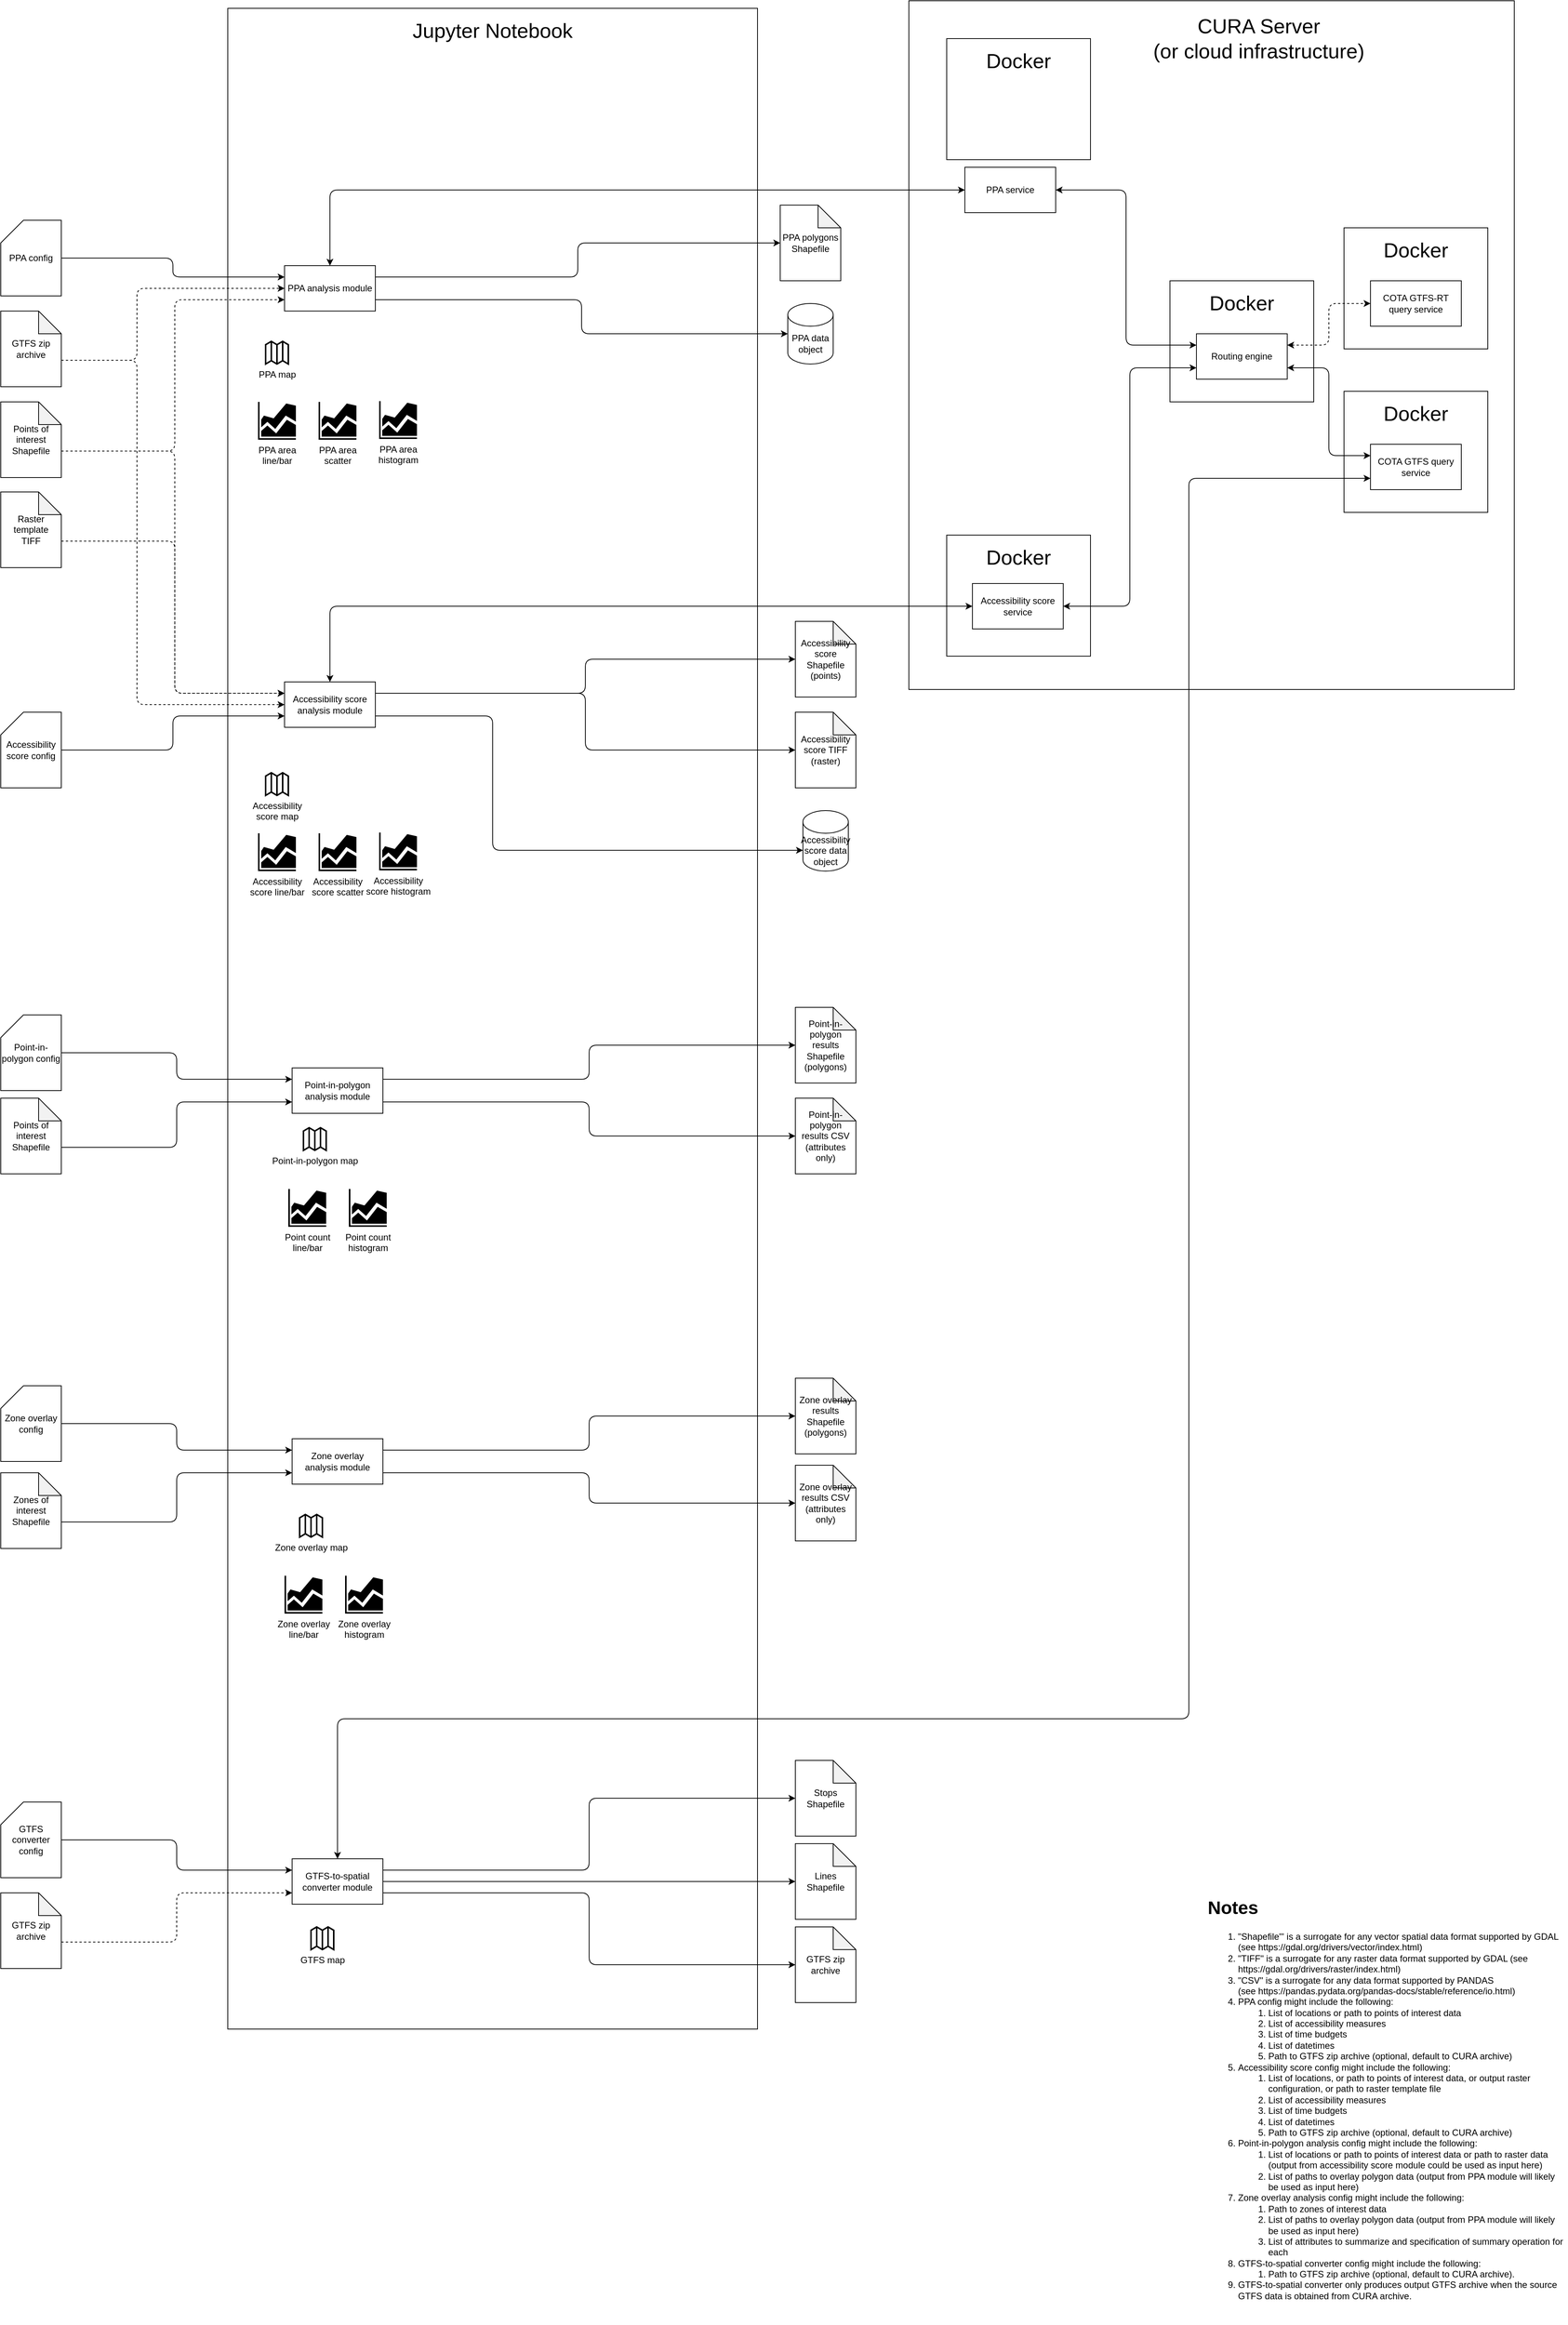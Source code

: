 <mxfile version="15.2.7" type="device"><diagram id="Q9hKuincVtC86CEMAV-l" name="Page-1"><mxGraphModel dx="14220" dy="11820" grid="1" gridSize="10" guides="1" tooltips="1" connect="1" arrows="1" fold="1" page="1" pageScale="1" pageWidth="2400" pageHeight="3600" math="0" shadow="0"><root><mxCell id="0"/><mxCell id="1" parent="0"/><mxCell id="cXjC8-rVtWkjRj0jH15W-128" value="Context" parent="0"/><mxCell id="cXjC8-rVtWkjRj0jH15W-130" value="" style="rounded=0;whiteSpace=wrap;html=1;strokeColor=#000000;fillColor=#FFFFFF;" vertex="1" parent="cXjC8-rVtWkjRj0jH15W-128"><mxGeometry x="1390" y="-3200" width="800" height="910" as="geometry"/></mxCell><mxCell id="cXjC8-rVtWkjRj0jH15W-131" value="CURA Server &lt;br&gt;(or cloud infrastructure)" style="text;html=1;strokeColor=none;fillColor=none;align=center;verticalAlign=middle;whiteSpace=wrap;rounded=0;fontSize=27;" vertex="1" parent="cXjC8-rVtWkjRj0jH15W-128"><mxGeometry x="1670" y="-3160" width="365" height="20" as="geometry"/></mxCell><mxCell id="cXjC8-rVtWkjRj0jH15W-132" value="" style="rounded=0;whiteSpace=wrap;html=1;strokeColor=#000000;fillColor=#FFFFFF;" vertex="1" parent="cXjC8-rVtWkjRj0jH15W-128"><mxGeometry x="1440" y="-3150" width="190" height="160" as="geometry"/></mxCell><mxCell id="cXjC8-rVtWkjRj0jH15W-133" value="Docker" style="text;html=1;strokeColor=none;fillColor=none;align=center;verticalAlign=middle;whiteSpace=wrap;rounded=0;fontSize=27;" vertex="1" parent="cXjC8-rVtWkjRj0jH15W-128"><mxGeometry x="1485" y="-3130" width="100" height="20" as="geometry"/></mxCell><mxCell id="cXjC8-rVtWkjRj0jH15W-134" value="" style="rounded=0;whiteSpace=wrap;html=1;strokeColor=#000000;fillColor=#FFFFFF;" vertex="1" parent="cXjC8-rVtWkjRj0jH15W-128"><mxGeometry x="490" y="-3190" width="700" height="2670" as="geometry"/></mxCell><mxCell id="cXjC8-rVtWkjRj0jH15W-135" value="Jupyter Notebook" style="text;html=1;strokeColor=none;fillColor=none;align=center;verticalAlign=middle;whiteSpace=wrap;rounded=0;fontSize=27;" vertex="1" parent="cXjC8-rVtWkjRj0jH15W-128"><mxGeometry x="715" y="-3170" width="250" height="20" as="geometry"/></mxCell><mxCell id="cXjC8-rVtWkjRj0jH15W-136" value="" style="rounded=0;whiteSpace=wrap;html=1;strokeColor=#000000;fillColor=#FFFFFF;" vertex="1" parent="cXjC8-rVtWkjRj0jH15W-128"><mxGeometry x="1965" y="-2684" width="190" height="160" as="geometry"/></mxCell><mxCell id="cXjC8-rVtWkjRj0jH15W-137" value="Docker" style="text;html=1;strokeColor=none;fillColor=none;align=center;verticalAlign=middle;whiteSpace=wrap;rounded=0;fontSize=27;" vertex="1" parent="cXjC8-rVtWkjRj0jH15W-128"><mxGeometry x="2010" y="-2664" width="100" height="20" as="geometry"/></mxCell><mxCell id="cXjC8-rVtWkjRj0jH15W-138" value="" style="rounded=0;whiteSpace=wrap;html=1;strokeColor=#000000;fillColor=#FFFFFF;" vertex="1" parent="cXjC8-rVtWkjRj0jH15W-128"><mxGeometry x="1965" y="-2900" width="190" height="160" as="geometry"/></mxCell><mxCell id="cXjC8-rVtWkjRj0jH15W-139" value="Docker" style="text;html=1;strokeColor=none;fillColor=none;align=center;verticalAlign=middle;whiteSpace=wrap;rounded=0;fontSize=27;" vertex="1" parent="cXjC8-rVtWkjRj0jH15W-128"><mxGeometry x="2010" y="-2880" width="100" height="20" as="geometry"/></mxCell><mxCell id="cXjC8-rVtWkjRj0jH15W-140" value="" style="rounded=0;whiteSpace=wrap;html=1;strokeColor=#000000;fillColor=#FFFFFF;" vertex="1" parent="cXjC8-rVtWkjRj0jH15W-128"><mxGeometry x="1735" y="-2830" width="190" height="160" as="geometry"/></mxCell><mxCell id="cXjC8-rVtWkjRj0jH15W-141" value="Docker" style="text;html=1;strokeColor=none;fillColor=none;align=center;verticalAlign=middle;whiteSpace=wrap;rounded=0;fontSize=27;" vertex="1" parent="cXjC8-rVtWkjRj0jH15W-128"><mxGeometry x="1780" y="-2810" width="100" height="20" as="geometry"/></mxCell><mxCell id="cXjC8-rVtWkjRj0jH15W-142" value="" style="rounded=0;whiteSpace=wrap;html=1;strokeColor=#000000;fillColor=#FFFFFF;" vertex="1" parent="cXjC8-rVtWkjRj0jH15W-128"><mxGeometry x="1440" y="-2494" width="190" height="160" as="geometry"/></mxCell><mxCell id="cXjC8-rVtWkjRj0jH15W-143" value="Docker" style="text;html=1;strokeColor=none;fillColor=none;align=center;verticalAlign=middle;whiteSpace=wrap;rounded=0;fontSize=27;" vertex="1" parent="cXjC8-rVtWkjRj0jH15W-128"><mxGeometry x="1485" y="-2474" width="100" height="20" as="geometry"/></mxCell><mxCell id="cXjC8-rVtWkjRj0jH15W-129" value="Function" parent="0"/><mxCell id="cXjC8-rVtWkjRj0jH15W-144" value="Accessibility score service" style="rounded=0;whiteSpace=wrap;html=1;" vertex="1" parent="cXjC8-rVtWkjRj0jH15W-129"><mxGeometry x="1474" y="-2430" width="120" height="60" as="geometry"/></mxCell><mxCell id="cXjC8-rVtWkjRj0jH15W-145" value="PPA service" style="rounded=0;whiteSpace=wrap;html=1;" vertex="1" parent="cXjC8-rVtWkjRj0jH15W-129"><mxGeometry x="1464" y="-2980" width="120" height="60" as="geometry"/></mxCell><mxCell id="cXjC8-rVtWkjRj0jH15W-146" value="Routing engine" style="rounded=0;whiteSpace=wrap;html=1;" vertex="1" parent="cXjC8-rVtWkjRj0jH15W-129"><mxGeometry x="1770" y="-2760" width="120" height="60" as="geometry"/></mxCell><mxCell id="cXjC8-rVtWkjRj0jH15W-147" value="Accessibility score analysis module" style="rounded=0;whiteSpace=wrap;html=1;" vertex="1" parent="cXjC8-rVtWkjRj0jH15W-129"><mxGeometry x="565" y="-2300" width="120" height="60" as="geometry"/></mxCell><mxCell id="cXjC8-rVtWkjRj0jH15W-148" value="PPA analysis module" style="rounded=0;whiteSpace=wrap;html=1;" vertex="1" parent="cXjC8-rVtWkjRj0jH15W-129"><mxGeometry x="565" y="-2850" width="120" height="60" as="geometry"/></mxCell><mxCell id="cXjC8-rVtWkjRj0jH15W-149" value="Point-in-polygon analysis module" style="rounded=0;whiteSpace=wrap;html=1;" vertex="1" parent="cXjC8-rVtWkjRj0jH15W-129"><mxGeometry x="575" y="-1790" width="120" height="60" as="geometry"/></mxCell><mxCell id="cXjC8-rVtWkjRj0jH15W-150" value="GTFS-to-spatial converter module" style="rounded=0;whiteSpace=wrap;html=1;" vertex="1" parent="cXjC8-rVtWkjRj0jH15W-129"><mxGeometry x="575" y="-745" width="120" height="60" as="geometry"/></mxCell><mxCell id="cXjC8-rVtWkjRj0jH15W-151" value="GTFS zip archive" style="shape=note;whiteSpace=wrap;html=1;backgroundOutline=1;darkOpacity=0.05;" vertex="1" parent="cXjC8-rVtWkjRj0jH15W-129"><mxGeometry x="190" y="-2790" width="80" height="100" as="geometry"/></mxCell><mxCell id="cXjC8-rVtWkjRj0jH15W-152" value="Points of interest&lt;br&gt;Shapefile" style="shape=note;whiteSpace=wrap;html=1;backgroundOutline=1;darkOpacity=0.05;" vertex="1" parent="cXjC8-rVtWkjRj0jH15W-129"><mxGeometry x="190" y="-2670" width="80" height="100" as="geometry"/></mxCell><mxCell id="cXjC8-rVtWkjRj0jH15W-153" value="Stops Shapefile" style="shape=note;whiteSpace=wrap;html=1;backgroundOutline=1;darkOpacity=0.05;" vertex="1" parent="cXjC8-rVtWkjRj0jH15W-129"><mxGeometry x="1240" y="-875" width="80" height="100" as="geometry"/></mxCell><mxCell id="cXjC8-rVtWkjRj0jH15W-154" value="Lines Shapefile" style="shape=note;whiteSpace=wrap;html=1;backgroundOutline=1;darkOpacity=0.05;" vertex="1" parent="cXjC8-rVtWkjRj0jH15W-129"><mxGeometry x="1240" y="-765" width="80" height="100" as="geometry"/></mxCell><mxCell id="cXjC8-rVtWkjRj0jH15W-155" value="PPA polygons&lt;br&gt;Shapefile" style="shape=note;whiteSpace=wrap;html=1;backgroundOutline=1;darkOpacity=0.05;" vertex="1" parent="cXjC8-rVtWkjRj0jH15W-129"><mxGeometry x="1220" y="-2930" width="80" height="100" as="geometry"/></mxCell><mxCell id="cXjC8-rVtWkjRj0jH15W-156" value="Accessibility score Shapefile&lt;br&gt;(points)" style="shape=note;whiteSpace=wrap;html=1;backgroundOutline=1;darkOpacity=0.05;" vertex="1" parent="cXjC8-rVtWkjRj0jH15W-129"><mxGeometry x="1240" y="-2380" width="80" height="100" as="geometry"/></mxCell><mxCell id="cXjC8-rVtWkjRj0jH15W-157" value="Accessibility score TIFF&lt;br&gt;(raster)" style="shape=note;whiteSpace=wrap;html=1;backgroundOutline=1;darkOpacity=0.05;" vertex="1" parent="cXjC8-rVtWkjRj0jH15W-129"><mxGeometry x="1240" y="-2260" width="80" height="100" as="geometry"/></mxCell><mxCell id="cXjC8-rVtWkjRj0jH15W-159" value="Point-in-polygon results Shapefile (polygons)" style="shape=note;whiteSpace=wrap;html=1;backgroundOutline=1;darkOpacity=0.05;" vertex="1" parent="cXjC8-rVtWkjRj0jH15W-129"><mxGeometry x="1240" y="-1870" width="80" height="100" as="geometry"/></mxCell><mxCell id="cXjC8-rVtWkjRj0jH15W-160" value="Point-in-polygon results CSV&lt;br&gt;(attributes only)" style="shape=note;whiteSpace=wrap;html=1;backgroundOutline=1;darkOpacity=0.05;" vertex="1" parent="cXjC8-rVtWkjRj0jH15W-129"><mxGeometry x="1240" y="-1750" width="80" height="100" as="geometry"/></mxCell><mxCell id="cXjC8-rVtWkjRj0jH15W-161" value="GTFS zip archive" style="shape=note;whiteSpace=wrap;html=1;backgroundOutline=1;darkOpacity=0.05;" vertex="1" parent="cXjC8-rVtWkjRj0jH15W-129"><mxGeometry x="1240" y="-655" width="80" height="100" as="geometry"/></mxCell><mxCell id="cXjC8-rVtWkjRj0jH15W-162" value="PPA area &lt;br&gt;line/bar" style="sketch=0;aspect=fixed;pointerEvents=1;shadow=0;dashed=0;html=1;strokeColor=none;labelPosition=center;verticalLabelPosition=bottom;verticalAlign=top;align=center;fillColor=#000000;shape=mxgraph.mscae.general.graph" vertex="1" parent="cXjC8-rVtWkjRj0jH15W-129"><mxGeometry x="530" y="-2670" width="50" height="50" as="geometry"/></mxCell><mxCell id="cXjC8-rVtWkjRj0jH15W-163" value="PPA map" style="html=1;verticalLabelPosition=bottom;align=center;labelBackgroundColor=#ffffff;verticalAlign=top;strokeWidth=2;strokeColor=#000000;shadow=0;dashed=0;shape=mxgraph.ios7.icons.map;fillColor=#FFFFFF;" vertex="1" parent="cXjC8-rVtWkjRj0jH15W-129"><mxGeometry x="540" y="-2750" width="30" height="30" as="geometry"/></mxCell><mxCell id="cXjC8-rVtWkjRj0jH15W-164" value="Accessibility &lt;br&gt;score map" style="html=1;verticalLabelPosition=bottom;align=center;labelBackgroundColor=#ffffff;verticalAlign=top;strokeWidth=2;strokeColor=#000000;shadow=0;dashed=0;shape=mxgraph.ios7.icons.map;fillColor=#FFFFFF;" vertex="1" parent="cXjC8-rVtWkjRj0jH15W-129"><mxGeometry x="540" y="-2180" width="30" height="30" as="geometry"/></mxCell><mxCell id="cXjC8-rVtWkjRj0jH15W-165" value="PPA config" style="shape=card;whiteSpace=wrap;html=1;strokeColor=#000000;fillColor=#FFFFFF;" vertex="1" parent="cXjC8-rVtWkjRj0jH15W-129"><mxGeometry x="190" y="-2910" width="80" height="100" as="geometry"/></mxCell><mxCell id="cXjC8-rVtWkjRj0jH15W-166" value="Point-in-polygon config" style="shape=card;whiteSpace=wrap;html=1;strokeColor=#000000;fillColor=#FFFFFF;" vertex="1" parent="cXjC8-rVtWkjRj0jH15W-129"><mxGeometry x="190" y="-1860" width="80" height="100" as="geometry"/></mxCell><mxCell id="cXjC8-rVtWkjRj0jH15W-167" value="Accessibility score config" style="shape=card;whiteSpace=wrap;html=1;strokeColor=#000000;fillColor=#FFFFFF;" vertex="1" parent="cXjC8-rVtWkjRj0jH15W-129"><mxGeometry x="190" y="-2260" width="80" height="100" as="geometry"/></mxCell><mxCell id="cXjC8-rVtWkjRj0jH15W-168" value="PPA area&lt;br&gt;scatter" style="sketch=0;aspect=fixed;pointerEvents=1;shadow=0;dashed=0;html=1;strokeColor=none;labelPosition=center;verticalLabelPosition=bottom;verticalAlign=top;align=center;fillColor=#000000;shape=mxgraph.mscae.general.graph" vertex="1" parent="cXjC8-rVtWkjRj0jH15W-129"><mxGeometry x="610" y="-2670" width="50" height="50" as="geometry"/></mxCell><mxCell id="cXjC8-rVtWkjRj0jH15W-169" value="PPA area &lt;br&gt;histogram" style="sketch=0;aspect=fixed;pointerEvents=1;shadow=0;dashed=0;html=1;strokeColor=none;labelPosition=center;verticalLabelPosition=bottom;verticalAlign=top;align=center;fillColor=#000000;shape=mxgraph.mscae.general.graph" vertex="1" parent="cXjC8-rVtWkjRj0jH15W-129"><mxGeometry x="690" y="-2671" width="50" height="50" as="geometry"/></mxCell><mxCell id="cXjC8-rVtWkjRj0jH15W-170" value="Accessibility &lt;br&gt;score&amp;nbsp;line/bar" style="sketch=0;aspect=fixed;pointerEvents=1;shadow=0;dashed=0;html=1;strokeColor=none;labelPosition=center;verticalLabelPosition=bottom;verticalAlign=top;align=center;fillColor=#000000;shape=mxgraph.mscae.general.graph" vertex="1" parent="cXjC8-rVtWkjRj0jH15W-129"><mxGeometry x="530" y="-2100" width="50" height="50" as="geometry"/></mxCell><mxCell id="cXjC8-rVtWkjRj0jH15W-171" value="Accessibility &lt;br&gt;score scatter" style="sketch=0;aspect=fixed;pointerEvents=1;shadow=0;dashed=0;html=1;strokeColor=none;labelPosition=center;verticalLabelPosition=bottom;verticalAlign=top;align=center;fillColor=#000000;shape=mxgraph.mscae.general.graph" vertex="1" parent="cXjC8-rVtWkjRj0jH15W-129"><mxGeometry x="610" y="-2100" width="50" height="50" as="geometry"/></mxCell><mxCell id="cXjC8-rVtWkjRj0jH15W-172" value="Accessibility &lt;br&gt;score histogram" style="sketch=0;aspect=fixed;pointerEvents=1;shadow=0;dashed=0;html=1;strokeColor=none;labelPosition=center;verticalLabelPosition=bottom;verticalAlign=top;align=center;fillColor=#000000;shape=mxgraph.mscae.general.graph" vertex="1" parent="cXjC8-rVtWkjRj0jH15W-129"><mxGeometry x="690" y="-2101" width="50" height="50" as="geometry"/></mxCell><mxCell id="cXjC8-rVtWkjRj0jH15W-173" value="Point-in-polygon map" style="html=1;verticalLabelPosition=bottom;align=center;labelBackgroundColor=#ffffff;verticalAlign=top;strokeWidth=2;strokeColor=#000000;shadow=0;dashed=0;shape=mxgraph.ios7.icons.map;fillColor=#FFFFFF;" vertex="1" parent="cXjC8-rVtWkjRj0jH15W-129"><mxGeometry x="590" y="-1711" width="30" height="30" as="geometry"/></mxCell><mxCell id="cXjC8-rVtWkjRj0jH15W-174" value="Point count &lt;br&gt;line/bar" style="sketch=0;aspect=fixed;pointerEvents=1;shadow=0;dashed=0;html=1;strokeColor=none;labelPosition=center;verticalLabelPosition=bottom;verticalAlign=top;align=center;fillColor=#000000;shape=mxgraph.mscae.general.graph" vertex="1" parent="cXjC8-rVtWkjRj0jH15W-129"><mxGeometry x="570" y="-1630" width="50" height="50" as="geometry"/></mxCell><mxCell id="cXjC8-rVtWkjRj0jH15W-175" value="Point count&lt;br&gt;histogram" style="sketch=0;aspect=fixed;pointerEvents=1;shadow=0;dashed=0;html=1;strokeColor=none;labelPosition=center;verticalLabelPosition=bottom;verticalAlign=top;align=center;fillColor=#000000;shape=mxgraph.mscae.general.graph" vertex="1" parent="cXjC8-rVtWkjRj0jH15W-129"><mxGeometry x="650" y="-1630" width="50" height="50" as="geometry"/></mxCell><mxCell id="cXjC8-rVtWkjRj0jH15W-176" value="Accessibility score data object" style="shape=cylinder3;whiteSpace=wrap;html=1;boundedLbl=1;backgroundOutline=1;size=15;strokeColor=#000000;fillColor=#FFFFFF;" vertex="1" parent="cXjC8-rVtWkjRj0jH15W-129"><mxGeometry x="1250" y="-2130" width="60" height="80" as="geometry"/></mxCell><mxCell id="cXjC8-rVtWkjRj0jH15W-177" value="PPA data object" style="shape=cylinder3;whiteSpace=wrap;html=1;boundedLbl=1;backgroundOutline=1;size=15;strokeColor=#000000;fillColor=#FFFFFF;" vertex="1" parent="cXjC8-rVtWkjRj0jH15W-129"><mxGeometry x="1230" y="-2800" width="60" height="80" as="geometry"/></mxCell><mxCell id="cXjC8-rVtWkjRj0jH15W-178" value="Zone overlay &lt;br&gt;analysis module" style="rounded=0;whiteSpace=wrap;html=1;" vertex="1" parent="cXjC8-rVtWkjRj0jH15W-129"><mxGeometry x="575" y="-1300" width="120" height="60" as="geometry"/></mxCell><mxCell id="cXjC8-rVtWkjRj0jH15W-179" value="Zone overlay results Shapefile (polygons)" style="shape=note;whiteSpace=wrap;html=1;backgroundOutline=1;darkOpacity=0.05;" vertex="1" parent="cXjC8-rVtWkjRj0jH15W-129"><mxGeometry x="1240" y="-1380" width="80" height="100" as="geometry"/></mxCell><mxCell id="cXjC8-rVtWkjRj0jH15W-180" value="Zone overlay results CSV&lt;br&gt;(attributes only)" style="shape=note;whiteSpace=wrap;html=1;backgroundOutline=1;darkOpacity=0.05;" vertex="1" parent="cXjC8-rVtWkjRj0jH15W-129"><mxGeometry x="1240" y="-1265" width="80" height="100" as="geometry"/></mxCell><mxCell id="cXjC8-rVtWkjRj0jH15W-181" value="Zone overlay config" style="shape=card;whiteSpace=wrap;html=1;strokeColor=#000000;fillColor=#FFFFFF;" vertex="1" parent="cXjC8-rVtWkjRj0jH15W-129"><mxGeometry x="190" y="-1370" width="80" height="100" as="geometry"/></mxCell><mxCell id="cXjC8-rVtWkjRj0jH15W-182" value="Zone overlay map" style="html=1;verticalLabelPosition=bottom;align=center;labelBackgroundColor=#ffffff;verticalAlign=top;strokeWidth=2;strokeColor=#000000;shadow=0;dashed=0;shape=mxgraph.ios7.icons.map;fillColor=#FFFFFF;" vertex="1" parent="cXjC8-rVtWkjRj0jH15W-129"><mxGeometry x="585" y="-1200" width="30" height="30" as="geometry"/></mxCell><mxCell id="cXjC8-rVtWkjRj0jH15W-183" value="Zone overlay&lt;br&gt;line/bar" style="sketch=0;aspect=fixed;pointerEvents=1;shadow=0;dashed=0;html=1;strokeColor=none;labelPosition=center;verticalLabelPosition=bottom;verticalAlign=top;align=center;fillColor=#000000;shape=mxgraph.mscae.general.graph" vertex="1" parent="cXjC8-rVtWkjRj0jH15W-129"><mxGeometry x="565" y="-1119" width="50" height="50" as="geometry"/></mxCell><mxCell id="cXjC8-rVtWkjRj0jH15W-184" value="Zone overlay&lt;br&gt;histogram" style="sketch=0;aspect=fixed;pointerEvents=1;shadow=0;dashed=0;html=1;strokeColor=none;labelPosition=center;verticalLabelPosition=bottom;verticalAlign=top;align=center;fillColor=#000000;shape=mxgraph.mscae.general.graph" vertex="1" parent="cXjC8-rVtWkjRj0jH15W-129"><mxGeometry x="645" y="-1119" width="50" height="50" as="geometry"/></mxCell><mxCell id="cXjC8-rVtWkjRj0jH15W-185" value="GTFS converter config" style="shape=card;whiteSpace=wrap;html=1;strokeColor=#000000;fillColor=#FFFFFF;" vertex="1" parent="cXjC8-rVtWkjRj0jH15W-129"><mxGeometry x="190" y="-820" width="80" height="100" as="geometry"/></mxCell><mxCell id="cXjC8-rVtWkjRj0jH15W-186" value="" style="edgeStyle=elbowEdgeStyle;elbow=horizontal;endArrow=classic;html=1;exitX=1;exitY=0.5;exitDx=0;exitDy=0;exitPerimeter=0;entryX=0;entryY=0.25;entryDx=0;entryDy=0;" edge="1" parent="cXjC8-rVtWkjRj0jH15W-129" source="cXjC8-rVtWkjRj0jH15W-165" target="cXjC8-rVtWkjRj0jH15W-148"><mxGeometry width="50" height="50" relative="1" as="geometry"><mxPoint x="380" y="-2700" as="sourcePoint"/><mxPoint x="430" y="-2750" as="targetPoint"/></mxGeometry></mxCell><mxCell id="cXjC8-rVtWkjRj0jH15W-187" value="Raster template &lt;br&gt;TIFF" style="shape=note;whiteSpace=wrap;html=1;backgroundOutline=1;darkOpacity=0.05;" vertex="1" parent="cXjC8-rVtWkjRj0jH15W-129"><mxGeometry x="190" y="-2551" width="80" height="100" as="geometry"/></mxCell><mxCell id="cXjC8-rVtWkjRj0jH15W-188" value="" style="edgeStyle=elbowEdgeStyle;elbow=horizontal;endArrow=classic;html=1;exitX=0;exitY=0;exitDx=80;exitDy=65;exitPerimeter=0;entryX=0;entryY=0.5;entryDx=0;entryDy=0;dashed=1;" edge="1" parent="cXjC8-rVtWkjRj0jH15W-129" source="cXjC8-rVtWkjRj0jH15W-151" target="cXjC8-rVtWkjRj0jH15W-148"><mxGeometry width="50" height="50" relative="1" as="geometry"><mxPoint x="280" y="-2670" as="sourcePoint"/><mxPoint x="470" y="-2685" as="targetPoint"/><Array as="points"><mxPoint x="370" y="-2770"/></Array></mxGeometry></mxCell><mxCell id="cXjC8-rVtWkjRj0jH15W-189" value="" style="edgeStyle=elbowEdgeStyle;elbow=horizontal;endArrow=classic;html=1;exitX=0;exitY=0;exitDx=80;exitDy=65;exitPerimeter=0;dashed=1;entryX=0;entryY=0.75;entryDx=0;entryDy=0;" edge="1" parent="cXjC8-rVtWkjRj0jH15W-129" source="cXjC8-rVtWkjRj0jH15W-152" target="cXjC8-rVtWkjRj0jH15W-148"><mxGeometry width="50" height="50" relative="1" as="geometry"><mxPoint x="280" y="-2645" as="sourcePoint"/><mxPoint x="460" y="-2750" as="targetPoint"/><Array as="points"><mxPoint x="420" y="-2700"/></Array></mxGeometry></mxCell><mxCell id="cXjC8-rVtWkjRj0jH15W-190" value="" style="edgeStyle=elbowEdgeStyle;elbow=horizontal;endArrow=classic;html=1;exitX=1;exitY=0.25;exitDx=0;exitDy=0;entryX=0;entryY=0.5;entryDx=0;entryDy=0;entryPerimeter=0;" edge="1" parent="cXjC8-rVtWkjRj0jH15W-129" source="cXjC8-rVtWkjRj0jH15W-148" target="cXjC8-rVtWkjRj0jH15W-155"><mxGeometry width="50" height="50" relative="1" as="geometry"><mxPoint x="385" y="-2810" as="sourcePoint"/><mxPoint x="575" y="-2825" as="targetPoint"/></mxGeometry></mxCell><mxCell id="cXjC8-rVtWkjRj0jH15W-191" value="" style="edgeStyle=elbowEdgeStyle;elbow=horizontal;endArrow=classic;html=1;exitX=1;exitY=0.75;exitDx=0;exitDy=0;entryX=0;entryY=0.5;entryDx=0;entryDy=0;entryPerimeter=0;" edge="1" parent="cXjC8-rVtWkjRj0jH15W-129" source="cXjC8-rVtWkjRj0jH15W-148" target="cXjC8-rVtWkjRj0jH15W-177"><mxGeometry width="50" height="50" relative="1" as="geometry"><mxPoint x="695" y="-2825" as="sourcePoint"/><mxPoint x="825" y="-2710" as="targetPoint"/><Array as="points"/></mxGeometry></mxCell><mxCell id="cXjC8-rVtWkjRj0jH15W-192" value="" style="edgeStyle=segmentEdgeStyle;endArrow=classic;html=1;entryX=0;entryY=0.5;entryDx=0;entryDy=0;exitX=0.5;exitY=0;exitDx=0;exitDy=0;startArrow=classic;startFill=1;" edge="1" parent="cXjC8-rVtWkjRj0jH15W-129" source="cXjC8-rVtWkjRj0jH15W-148" target="cXjC8-rVtWkjRj0jH15W-145"><mxGeometry width="50" height="50" relative="1" as="geometry"><mxPoint x="440" y="-2910" as="sourcePoint"/><mxPoint x="490" y="-2960" as="targetPoint"/><Array as="points"><mxPoint x="625" y="-2950"/></Array></mxGeometry></mxCell><mxCell id="cXjC8-rVtWkjRj0jH15W-193" value="COTA GTFS-RT query service" style="rounded=0;whiteSpace=wrap;html=1;" vertex="1" parent="cXjC8-rVtWkjRj0jH15W-129"><mxGeometry x="2000" y="-2830" width="120" height="60" as="geometry"/></mxCell><mxCell id="cXjC8-rVtWkjRj0jH15W-194" value="COTA GTFS query service" style="rounded=0;whiteSpace=wrap;html=1;" vertex="1" parent="cXjC8-rVtWkjRj0jH15W-129"><mxGeometry x="2000" y="-2614" width="120" height="60" as="geometry"/></mxCell><mxCell id="cXjC8-rVtWkjRj0jH15W-195" value="" style="edgeStyle=elbowEdgeStyle;elbow=horizontal;endArrow=classic;html=1;exitX=1;exitY=0.5;exitDx=0;exitDy=0;entryX=0;entryY=0.25;entryDx=0;entryDy=0;startArrow=classic;startFill=1;" edge="1" parent="cXjC8-rVtWkjRj0jH15W-129" source="cXjC8-rVtWkjRj0jH15W-145" target="cXjC8-rVtWkjRj0jH15W-146"><mxGeometry width="50" height="50" relative="1" as="geometry"><mxPoint x="1574" y="-2955" as="sourcePoint"/><mxPoint x="1764" y="-2970" as="targetPoint"/></mxGeometry></mxCell><mxCell id="cXjC8-rVtWkjRj0jH15W-196" value="" style="edgeStyle=elbowEdgeStyle;elbow=horizontal;endArrow=classic;html=1;entryX=0;entryY=0.25;entryDx=0;entryDy=0;startArrow=classic;startFill=1;exitX=1;exitY=0.75;exitDx=0;exitDy=0;" edge="1" parent="cXjC8-rVtWkjRj0jH15W-129" source="cXjC8-rVtWkjRj0jH15W-146" target="cXjC8-rVtWkjRj0jH15W-194"><mxGeometry width="50" height="50" relative="1" as="geometry"><mxPoint x="1910" y="-2800" as="sourcePoint"/><mxPoint x="1940.0" y="-2560" as="targetPoint"/></mxGeometry></mxCell><mxCell id="cXjC8-rVtWkjRj0jH15W-197" value="" style="edgeStyle=elbowEdgeStyle;elbow=horizontal;endArrow=classic;html=1;exitX=1;exitY=0.5;exitDx=0;exitDy=0;exitPerimeter=0;entryX=0;entryY=0.75;entryDx=0;entryDy=0;" edge="1" parent="cXjC8-rVtWkjRj0jH15W-129" source="cXjC8-rVtWkjRj0jH15W-167" target="cXjC8-rVtWkjRj0jH15W-147"><mxGeometry width="50" height="50" relative="1" as="geometry"><mxPoint x="290" y="-2365" as="sourcePoint"/><mxPoint x="480" y="-2380" as="targetPoint"/></mxGeometry></mxCell><mxCell id="cXjC8-rVtWkjRj0jH15W-198" value="" style="edgeStyle=elbowEdgeStyle;elbow=horizontal;endArrow=classic;html=1;exitX=0;exitY=0;exitDx=80;exitDy=65;exitPerimeter=0;entryX=0;entryY=0.5;entryDx=0;entryDy=0;dashed=1;" edge="1" parent="cXjC8-rVtWkjRj0jH15W-129" source="cXjC8-rVtWkjRj0jH15W-151" target="cXjC8-rVtWkjRj0jH15W-147"><mxGeometry width="50" height="50" relative="1" as="geometry"><mxPoint x="290" y="-2815" as="sourcePoint"/><mxPoint x="480" y="-2910" as="targetPoint"/><Array as="points"><mxPoint x="370" y="-2550"/></Array></mxGeometry></mxCell><mxCell id="cXjC8-rVtWkjRj0jH15W-199" value="" style="edgeStyle=elbowEdgeStyle;elbow=horizontal;endArrow=classic;html=1;exitX=0;exitY=0;exitDx=80;exitDy=65;exitPerimeter=0;dashed=1;entryX=0;entryY=0.25;entryDx=0;entryDy=0;" edge="1" parent="cXjC8-rVtWkjRj0jH15W-129" source="cXjC8-rVtWkjRj0jH15W-152" target="cXjC8-rVtWkjRj0jH15W-147"><mxGeometry width="50" height="50" relative="1" as="geometry"><mxPoint x="290" y="-2695" as="sourcePoint"/><mxPoint x="460" y="-2340" as="targetPoint"/><Array as="points"><mxPoint x="420" y="-2500"/></Array></mxGeometry></mxCell><mxCell id="cXjC8-rVtWkjRj0jH15W-200" value="" style="edgeStyle=elbowEdgeStyle;elbow=horizontal;endArrow=classic;html=1;exitX=0;exitY=0;exitDx=80;exitDy=65;exitPerimeter=0;dashed=1;entryX=0;entryY=0.25;entryDx=0;entryDy=0;" edge="1" parent="cXjC8-rVtWkjRj0jH15W-129" source="cXjC8-rVtWkjRj0jH15W-187" target="cXjC8-rVtWkjRj0jH15W-147"><mxGeometry width="50" height="50" relative="1" as="geometry"><mxPoint x="290" y="-2695" as="sourcePoint"/><mxPoint x="480" y="-2330" as="targetPoint"/><Array as="points"><mxPoint x="420" y="-2430"/></Array></mxGeometry></mxCell><mxCell id="cXjC8-rVtWkjRj0jH15W-201" value="" style="edgeStyle=segmentEdgeStyle;endArrow=classic;html=1;entryX=0;entryY=0.5;entryDx=0;entryDy=0;exitX=0.5;exitY=0;exitDx=0;exitDy=0;startArrow=classic;startFill=1;" edge="1" parent="cXjC8-rVtWkjRj0jH15W-129" source="cXjC8-rVtWkjRj0jH15W-147" target="cXjC8-rVtWkjRj0jH15W-144"><mxGeometry width="50" height="50" relative="1" as="geometry"><mxPoint x="630" y="-2300" as="sourcePoint"/><mxPoint x="1279.0" y="-2400" as="targetPoint"/><Array as="points"><mxPoint x="625" y="-2400"/></Array></mxGeometry></mxCell><mxCell id="cXjC8-rVtWkjRj0jH15W-202" value="" style="edgeStyle=elbowEdgeStyle;elbow=horizontal;endArrow=classic;html=1;entryX=0;entryY=0.5;entryDx=0;entryDy=0;startArrow=classic;startFill=1;exitX=1;exitY=0.25;exitDx=0;exitDy=0;dashed=1;" edge="1" parent="cXjC8-rVtWkjRj0jH15W-129" source="cXjC8-rVtWkjRj0jH15W-146" target="cXjC8-rVtWkjRj0jH15W-193"><mxGeometry width="50" height="50" relative="1" as="geometry"><mxPoint x="1900" y="-2705" as="sourcePoint"/><mxPoint x="2020" y="-2560" as="targetPoint"/></mxGeometry></mxCell><mxCell id="cXjC8-rVtWkjRj0jH15W-203" value="" style="edgeStyle=elbowEdgeStyle;elbow=horizontal;endArrow=classic;html=1;exitX=1;exitY=0.5;exitDx=0;exitDy=0;startArrow=classic;startFill=1;entryX=0;entryY=0.75;entryDx=0;entryDy=0;" edge="1" parent="cXjC8-rVtWkjRj0jH15W-129" source="cXjC8-rVtWkjRj0jH15W-144" target="cXjC8-rVtWkjRj0jH15W-146"><mxGeometry width="50" height="50" relative="1" as="geometry"><mxPoint x="1604" y="-3040" as="sourcePoint"/><mxPoint x="1750" y="-2690" as="targetPoint"/></mxGeometry></mxCell><mxCell id="cXjC8-rVtWkjRj0jH15W-204" value="" style="edgeStyle=elbowEdgeStyle;elbow=horizontal;endArrow=classic;html=1;exitX=1;exitY=0.25;exitDx=0;exitDy=0;entryX=0;entryY=0.5;entryDx=0;entryDy=0;entryPerimeter=0;" edge="1" parent="cXjC8-rVtWkjRj0jH15W-129" source="cXjC8-rVtWkjRj0jH15W-147" target="cXjC8-rVtWkjRj0jH15W-156"><mxGeometry width="50" height="50" relative="1" as="geometry"><mxPoint x="705" y="-2925" as="sourcePoint"/><mxPoint x="835" y="-2940" as="targetPoint"/></mxGeometry></mxCell><mxCell id="cXjC8-rVtWkjRj0jH15W-205" value="" style="edgeStyle=elbowEdgeStyle;elbow=horizontal;endArrow=classic;html=1;entryX=0;entryY=0.5;entryDx=0;entryDy=0;entryPerimeter=0;exitX=1;exitY=0.25;exitDx=0;exitDy=0;" edge="1" parent="cXjC8-rVtWkjRj0jH15W-129" source="cXjC8-rVtWkjRj0jH15W-147" target="cXjC8-rVtWkjRj0jH15W-157"><mxGeometry width="50" height="50" relative="1" as="geometry"><mxPoint x="710" y="-2310" as="sourcePoint"/><mxPoint x="825" y="-2140" as="targetPoint"/></mxGeometry></mxCell><mxCell id="cXjC8-rVtWkjRj0jH15W-206" value="" style="edgeStyle=elbowEdgeStyle;elbow=horizontal;endArrow=classic;html=1;entryX=0;entryY=0;entryDx=0;entryDy=52.5;entryPerimeter=0;exitX=1;exitY=0.75;exitDx=0;exitDy=0;" edge="1" parent="cXjC8-rVtWkjRj0jH15W-129" source="cXjC8-rVtWkjRj0jH15W-147" target="cXjC8-rVtWkjRj0jH15W-176"><mxGeometry width="50" height="50" relative="1" as="geometry"><mxPoint x="690" y="-2210" as="sourcePoint"/><mxPoint x="825" y="-2030" as="targetPoint"/><Array as="points"><mxPoint x="840" y="-2180"/><mxPoint x="720" y="-2180"/></Array></mxGeometry></mxCell><mxCell id="cXjC8-rVtWkjRj0jH15W-207" value="" style="edgeStyle=elbowEdgeStyle;elbow=horizontal;endArrow=classic;html=1;exitX=1;exitY=0.5;exitDx=0;exitDy=0;exitPerimeter=0;entryX=0;entryY=0.25;entryDx=0;entryDy=0;" edge="1" parent="cXjC8-rVtWkjRj0jH15W-129" source="cXjC8-rVtWkjRj0jH15W-166" target="cXjC8-rVtWkjRj0jH15W-149"><mxGeometry width="50" height="50" relative="1" as="geometry"><mxPoint x="280" y="-2480" as="sourcePoint"/><mxPoint x="575" y="-2525" as="targetPoint"/></mxGeometry></mxCell><mxCell id="cXjC8-rVtWkjRj0jH15W-208" value="Points of interest&lt;br&gt;Shapefile" style="shape=note;whiteSpace=wrap;html=1;backgroundOutline=1;darkOpacity=0.05;" vertex="1" parent="cXjC8-rVtWkjRj0jH15W-129"><mxGeometry x="190" y="-1750" width="80" height="100" as="geometry"/></mxCell><mxCell id="cXjC8-rVtWkjRj0jH15W-210" value="" style="edgeStyle=elbowEdgeStyle;elbow=horizontal;endArrow=classic;html=1;exitX=0;exitY=0;exitDx=80;exitDy=65;exitPerimeter=0;entryX=0;entryY=0.75;entryDx=0;entryDy=0;" edge="1" parent="cXjC8-rVtWkjRj0jH15W-129" source="cXjC8-rVtWkjRj0jH15W-208" target="cXjC8-rVtWkjRj0jH15W-149"><mxGeometry width="50" height="50" relative="1" as="geometry"><mxPoint x="280" y="-1750" as="sourcePoint"/><mxPoint x="540" y="-1720" as="targetPoint"/></mxGeometry></mxCell><mxCell id="cXjC8-rVtWkjRj0jH15W-211" value="" style="edgeStyle=elbowEdgeStyle;elbow=horizontal;endArrow=classic;html=1;entryX=0;entryY=0.5;entryDx=0;entryDy=0;entryPerimeter=0;exitX=1;exitY=0.25;exitDx=0;exitDy=0;" edge="1" parent="cXjC8-rVtWkjRj0jH15W-129" source="cXjC8-rVtWkjRj0jH15W-149" target="cXjC8-rVtWkjRj0jH15W-159"><mxGeometry width="50" height="50" relative="1" as="geometry"><mxPoint x="760" y="-1790" as="sourcePoint"/><mxPoint x="585" y="-1765" as="targetPoint"/></mxGeometry></mxCell><mxCell id="cXjC8-rVtWkjRj0jH15W-212" value="" style="edgeStyle=elbowEdgeStyle;elbow=horizontal;endArrow=classic;html=1;entryX=0;entryY=0.5;entryDx=0;entryDy=0;entryPerimeter=0;exitX=1;exitY=0.75;exitDx=0;exitDy=0;" edge="1" parent="cXjC8-rVtWkjRj0jH15W-129" source="cXjC8-rVtWkjRj0jH15W-149" target="cXjC8-rVtWkjRj0jH15W-160"><mxGeometry width="50" height="50" relative="1" as="geometry"><mxPoint x="705" y="-1765" as="sourcePoint"/><mxPoint x="835" y="-1790" as="targetPoint"/></mxGeometry></mxCell><mxCell id="cXjC8-rVtWkjRj0jH15W-215" value="Zones of interest&lt;br&gt;Shapefile" style="shape=note;whiteSpace=wrap;html=1;backgroundOutline=1;darkOpacity=0.05;" vertex="1" parent="cXjC8-rVtWkjRj0jH15W-129"><mxGeometry x="190" y="-1255" width="80" height="100" as="geometry"/></mxCell><mxCell id="cXjC8-rVtWkjRj0jH15W-216" value="" style="edgeStyle=elbowEdgeStyle;elbow=horizontal;endArrow=classic;html=1;exitX=1;exitY=0.5;exitDx=0;exitDy=0;exitPerimeter=0;entryX=0;entryY=0.25;entryDx=0;entryDy=0;" edge="1" parent="cXjC8-rVtWkjRj0jH15W-129" source="cXjC8-rVtWkjRj0jH15W-181" target="cXjC8-rVtWkjRj0jH15W-178"><mxGeometry width="50" height="50" relative="1" as="geometry"><mxPoint x="245" y="-1350" as="sourcePoint"/><mxPoint x="550" y="-1315" as="targetPoint"/></mxGeometry></mxCell><mxCell id="cXjC8-rVtWkjRj0jH15W-217" value="" style="edgeStyle=elbowEdgeStyle;elbow=horizontal;endArrow=classic;html=1;exitX=0;exitY=0;exitDx=80;exitDy=65;exitPerimeter=0;entryX=0;entryY=0.75;entryDx=0;entryDy=0;" edge="1" parent="cXjC8-rVtWkjRj0jH15W-129" source="cXjC8-rVtWkjRj0jH15W-215" target="cXjC8-rVtWkjRj0jH15W-178"><mxGeometry width="50" height="50" relative="1" as="geometry"><mxPoint x="245" y="-1225" as="sourcePoint"/><mxPoint x="550" y="-1285" as="targetPoint"/></mxGeometry></mxCell><mxCell id="cXjC8-rVtWkjRj0jH15W-218" value="" style="edgeStyle=elbowEdgeStyle;elbow=horizontal;endArrow=classic;html=1;entryX=0;entryY=0.5;entryDx=0;entryDy=0;entryPerimeter=0;exitX=1;exitY=0.25;exitDx=0;exitDy=0;" edge="1" parent="cXjC8-rVtWkjRj0jH15W-129" source="cXjC8-rVtWkjRj0jH15W-178" target="cXjC8-rVtWkjRj0jH15W-179"><mxGeometry width="50" height="50" relative="1" as="geometry"><mxPoint x="690" y="-1415" as="sourcePoint"/><mxPoint x="1235" y="-1460" as="targetPoint"/></mxGeometry></mxCell><mxCell id="cXjC8-rVtWkjRj0jH15W-219" value="" style="edgeStyle=elbowEdgeStyle;elbow=horizontal;endArrow=classic;html=1;entryX=0;entryY=0.5;entryDx=0;entryDy=0;entryPerimeter=0;exitX=1;exitY=0.75;exitDx=0;exitDy=0;" edge="1" parent="cXjC8-rVtWkjRj0jH15W-129" source="cXjC8-rVtWkjRj0jH15W-178" target="cXjC8-rVtWkjRj0jH15W-180"><mxGeometry width="50" height="50" relative="1" as="geometry"><mxPoint x="690" y="-1385" as="sourcePoint"/><mxPoint x="1235" y="-1340" as="targetPoint"/></mxGeometry></mxCell><mxCell id="cXjC8-rVtWkjRj0jH15W-220" value="GTFS map" style="html=1;verticalLabelPosition=bottom;align=center;labelBackgroundColor=#ffffff;verticalAlign=top;strokeWidth=2;strokeColor=#000000;shadow=0;dashed=0;shape=mxgraph.ios7.icons.map;fillColor=#FFFFFF;" vertex="1" parent="cXjC8-rVtWkjRj0jH15W-129"><mxGeometry x="600" y="-655" width="30" height="30" as="geometry"/></mxCell><mxCell id="cXjC8-rVtWkjRj0jH15W-221" value="" style="edgeStyle=elbowEdgeStyle;elbow=horizontal;endArrow=classic;html=1;exitX=1;exitY=0.5;exitDx=0;exitDy=0;exitPerimeter=0;entryX=0;entryY=0.25;entryDx=0;entryDy=0;" edge="1" parent="cXjC8-rVtWkjRj0jH15W-129" source="cXjC8-rVtWkjRj0jH15W-185" target="cXjC8-rVtWkjRj0jH15W-150"><mxGeometry width="50" height="50" relative="1" as="geometry"><mxPoint x="280" y="-1515" as="sourcePoint"/><mxPoint x="530" y="-760" as="targetPoint"/></mxGeometry></mxCell><mxCell id="cXjC8-rVtWkjRj0jH15W-222" value="" style="edgeStyle=elbowEdgeStyle;elbow=horizontal;endArrow=classic;html=1;entryX=0;entryY=0.5;entryDx=0;entryDy=0;entryPerimeter=0;exitX=1;exitY=0.25;exitDx=0;exitDy=0;" edge="1" parent="cXjC8-rVtWkjRj0jH15W-129" source="cXjC8-rVtWkjRj0jH15W-150" target="cXjC8-rVtWkjRj0jH15W-153"><mxGeometry width="50" height="50" relative="1" as="geometry"><mxPoint x="705" y="-1580" as="sourcePoint"/><mxPoint x="1250" y="-1540" as="targetPoint"/></mxGeometry></mxCell><mxCell id="cXjC8-rVtWkjRj0jH15W-223" value="" style="edgeStyle=elbowEdgeStyle;elbow=horizontal;endArrow=classic;html=1;entryX=0;entryY=0.5;entryDx=0;entryDy=0;entryPerimeter=0;exitX=1;exitY=0.5;exitDx=0;exitDy=0;" edge="1" parent="cXjC8-rVtWkjRj0jH15W-129" source="cXjC8-rVtWkjRj0jH15W-150" target="cXjC8-rVtWkjRj0jH15W-154"><mxGeometry width="50" height="50" relative="1" as="geometry"><mxPoint x="720" y="-715" as="sourcePoint"/><mxPoint x="1250" y="-785" as="targetPoint"/></mxGeometry></mxCell><mxCell id="cXjC8-rVtWkjRj0jH15W-224" value="" style="edgeStyle=elbowEdgeStyle;elbow=horizontal;endArrow=classic;html=1;entryX=0;entryY=0.5;entryDx=0;entryDy=0;entryPerimeter=0;exitX=1;exitY=0.75;exitDx=0;exitDy=0;" edge="1" parent="cXjC8-rVtWkjRj0jH15W-129" source="cXjC8-rVtWkjRj0jH15W-150" target="cXjC8-rVtWkjRj0jH15W-161"><mxGeometry width="50" height="50" relative="1" as="geometry"><mxPoint x="715" y="-710" as="sourcePoint"/><mxPoint x="1260" y="-775" as="targetPoint"/></mxGeometry></mxCell><mxCell id="cXjC8-rVtWkjRj0jH15W-225" value="" style="edgeStyle=segmentEdgeStyle;endArrow=classic;html=1;entryX=0;entryY=0.75;entryDx=0;entryDy=0;exitX=0.5;exitY=0;exitDx=0;exitDy=0;startArrow=classic;startFill=1;" edge="1" parent="cXjC8-rVtWkjRj0jH15W-129" source="cXjC8-rVtWkjRj0jH15W-150" target="cXjC8-rVtWkjRj0jH15W-194"><mxGeometry width="50" height="50" relative="1" as="geometry"><mxPoint x="650" y="-1360" as="sourcePoint"/><mxPoint x="1499" y="-1460" as="targetPoint"/><Array as="points"><mxPoint x="635" y="-930"/><mxPoint x="1760" y="-930"/><mxPoint x="1760" y="-2569"/></Array></mxGeometry></mxCell><mxCell id="cXjC8-rVtWkjRj0jH15W-226" value="GTFS zip archive" style="shape=note;whiteSpace=wrap;html=1;backgroundOutline=1;darkOpacity=0.05;" vertex="1" parent="cXjC8-rVtWkjRj0jH15W-129"><mxGeometry x="190" y="-700" width="80" height="100" as="geometry"/></mxCell><mxCell id="cXjC8-rVtWkjRj0jH15W-227" value="" style="edgeStyle=elbowEdgeStyle;elbow=horizontal;endArrow=classic;html=1;exitX=0;exitY=0;exitDx=80;exitDy=65;exitPerimeter=0;entryX=0;entryY=0.75;entryDx=0;entryDy=0;dashed=1;" edge="1" parent="cXjC8-rVtWkjRj0jH15W-129" source="cXjC8-rVtWkjRj0jH15W-226" target="cXjC8-rVtWkjRj0jH15W-150"><mxGeometry width="50" height="50" relative="1" as="geometry"><mxPoint x="280" y="-760" as="sourcePoint"/><mxPoint x="520" y="-650" as="targetPoint"/></mxGeometry></mxCell><mxCell id="cXjC8-rVtWkjRj0jH15W-228" value="Notes" parent="0"/><mxCell id="cXjC8-rVtWkjRj0jH15W-229" value="&lt;h1&gt;Notes&lt;/h1&gt;&lt;p&gt;&lt;/p&gt;&lt;ol&gt;&lt;li&gt;&quot;Shapefile&quot;' is a surrogate for any vector spatial data format supported by GDAL (see&amp;nbsp;https://gdal.org/drivers/vector/index.html)&amp;nbsp;&lt;/li&gt;&lt;li&gt;&quot;TIFF&quot; is a surrogate for any raster data format supported by GDAL (see https://gdal.org/drivers/raster/index.html)&lt;/li&gt;&lt;li&gt;&quot;CSV&quot; is a surrogate for any data format supported by PANDAS (see&amp;nbsp;https://pandas.pydata.org/pandas-docs/stable/reference/io.html)&lt;/li&gt;&lt;li&gt;PPA config might include the following:&lt;/li&gt;&lt;ol&gt;&lt;li&gt;List of locations or path to points of interest data&lt;/li&gt;&lt;li&gt;&lt;span&gt;List of accessibility measures&lt;/span&gt;&lt;br&gt;&lt;/li&gt;&lt;li&gt;List of time budgets&lt;/li&gt;&lt;li&gt;List of datetimes&lt;/li&gt;&lt;li&gt;Path to GTFS zip archive (optional, default to CURA archive)&lt;/li&gt;&lt;/ol&gt;&lt;li&gt;Accessibility score config might include the following:&lt;/li&gt;&lt;ol&gt;&lt;li&gt;List of locations, or path to points of interest data, or output raster configuration, or path to raster template file&lt;/li&gt;&lt;li&gt;List of accessibility measures&lt;/li&gt;&lt;li&gt;List of time budgets&lt;/li&gt;&lt;li&gt;List of datetimes&lt;/li&gt;&lt;li&gt;Path to GTFS zip archive (optional, default to CURA archive)&lt;/li&gt;&lt;/ol&gt;&lt;li&gt;Point-in-polygon analysis config might include the following:&lt;/li&gt;&lt;ol&gt;&lt;li&gt;List of locations or path to points of interest data or path to raster data (output from accessibility score module could be used as input here)&lt;/li&gt;&lt;li&gt;List of paths to overlay polygon data (output from PPA module will likely be used as input here)&lt;/li&gt;&lt;/ol&gt;&lt;li&gt;Zone overlay analysis config might include the following:&lt;/li&gt;&lt;ol&gt;&lt;li&gt;Path to zones of interest data&lt;/li&gt;&lt;li&gt;List of paths to overlay polygon data (output from PPA module will likely be used as input here)&lt;/li&gt;&lt;li&gt;List of attributes to summarize and specification of summary operation for each&lt;/li&gt;&lt;/ol&gt;&lt;li&gt;GTFS-to-spatial converter config might include the following:&lt;/li&gt;&lt;ol&gt;&lt;li&gt;Path to GTFS zip archive (optional, default to CURA archive).&lt;/li&gt;&lt;/ol&gt;&lt;li&gt;GTFS-to-spatial converter only produces output GTFS archive when the source GTFS data is obtained from CURA archive.&lt;/li&gt;&lt;/ol&gt;&lt;p&gt;&lt;/p&gt;" style="text;html=1;strokeColor=none;fillColor=none;spacing=5;spacingTop=-20;whiteSpace=wrap;overflow=hidden;rounded=0;" vertex="1" parent="cXjC8-rVtWkjRj0jH15W-228"><mxGeometry x="1780" y="-700" width="480" height="570" as="geometry"/></mxCell></root></mxGraphModel></diagram></mxfile>